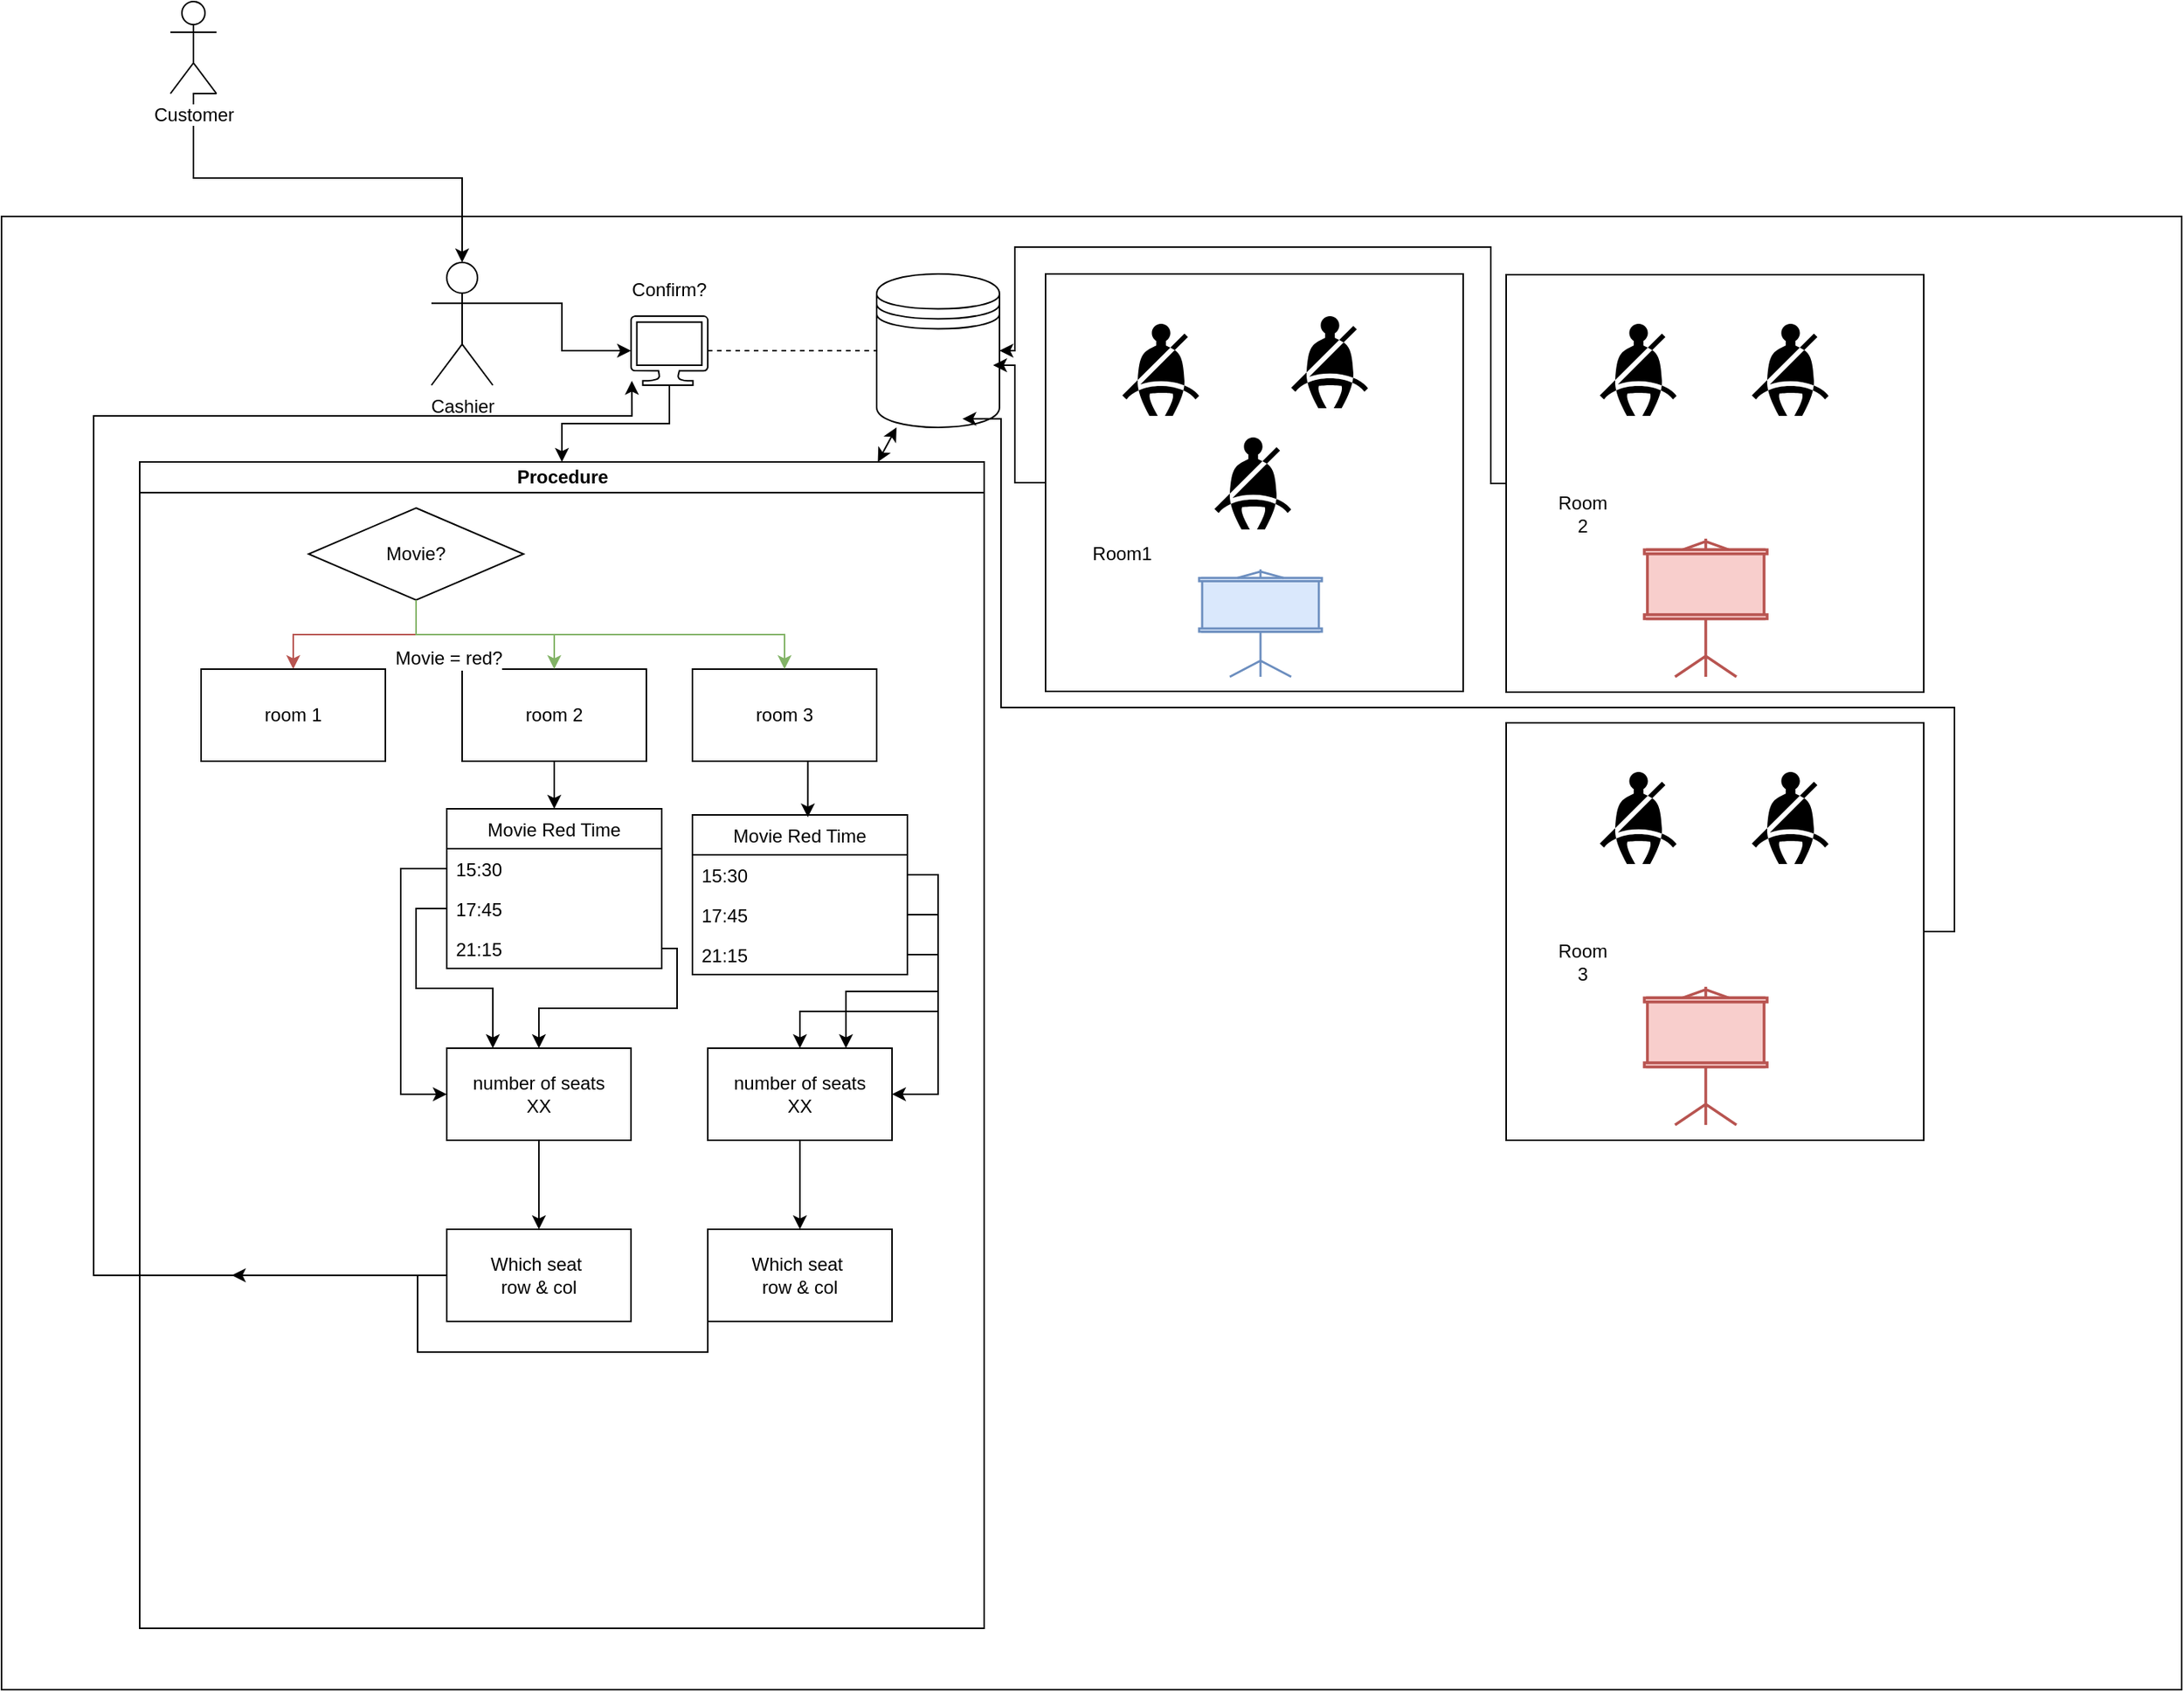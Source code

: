 <mxfile version="11.3.0" type="device" pages="1"><diagram name="Page-1" id="e7e014a7-5840-1c2e-5031-d8a46d1fe8dd"><mxGraphModel dx="1955" dy="1014" grid="1" gridSize="10" guides="1" tooltips="1" connect="1" arrows="1" fold="1" page="1" pageScale="1" pageWidth="1169" pageHeight="826" background="#ffffff" math="0" shadow="0"><root><mxCell id="0"/><mxCell id="1" parent="0"/><mxCell id="toyotu7tTXHglR9J0_E8-44" value="" style="rounded=0;whiteSpace=wrap;html=1;" parent="1" vertex="1"><mxGeometry x="40" y="200" width="1420" height="960" as="geometry"/></mxCell><mxCell id="toyotu7tTXHglR9J0_E8-49" style="edgeStyle=orthogonalEdgeStyle;rounded=0;orthogonalLoop=1;jettySize=auto;html=1;exitX=1;exitY=0.333;exitDx=0;exitDy=0;exitPerimeter=0;entryX=0;entryY=0.5;entryDx=0;entryDy=0;entryPerimeter=0;" parent="1" source="toyotu7tTXHglR9J0_E8-41" target="toyotu7tTXHglR9J0_E8-46" edge="1"><mxGeometry relative="1" as="geometry"/></mxCell><mxCell id="toyotu7tTXHglR9J0_E8-41" value="Cashier" style="shape=umlActor;verticalLabelPosition=bottom;labelBackgroundColor=#ffffff;verticalAlign=top;html=1;" parent="1" vertex="1"><mxGeometry x="320" y="230" width="40" height="80" as="geometry"/></mxCell><mxCell id="toyotu7tTXHglR9J0_E8-76" style="edgeStyle=orthogonalEdgeStyle;rounded=0;orthogonalLoop=1;jettySize=auto;html=1;exitX=0.5;exitY=1;exitDx=0;exitDy=0;exitPerimeter=0;" parent="1" source="toyotu7tTXHglR9J0_E8-46" target="toyotu7tTXHglR9J0_E8-73" edge="1"><mxGeometry relative="1" as="geometry"/></mxCell><mxCell id="toyotu7tTXHglR9J0_E8-46" value="" style="verticalLabelPosition=bottom;html=1;verticalAlign=top;align=center;shape=mxgraph.azure.computer;pointerEvents=1;" parent="1" vertex="1"><mxGeometry x="450" y="265" width="50" height="45" as="geometry"/></mxCell><mxCell id="toyotu7tTXHglR9J0_E8-51" value="" style="shape=datastore;whiteSpace=wrap;html=1;" parent="1" vertex="1"><mxGeometry x="610" y="237.5" width="80" height="100" as="geometry"/></mxCell><mxCell id="toyotu7tTXHglR9J0_E8-52" value="" style="endArrow=none;dashed=1;html=1;exitX=1;exitY=0.5;exitDx=0;exitDy=0;exitPerimeter=0;entryX=0;entryY=0.5;entryDx=0;entryDy=0;" parent="1" source="toyotu7tTXHglR9J0_E8-46" target="toyotu7tTXHglR9J0_E8-51" edge="1"><mxGeometry width="50" height="50" relative="1" as="geometry"><mxPoint x="490" y="180" as="sourcePoint"/><mxPoint x="540" y="130" as="targetPoint"/></mxGeometry></mxCell><mxCell id="toyotu7tTXHglR9J0_E8-57" style="edgeStyle=orthogonalEdgeStyle;rounded=0;orthogonalLoop=1;jettySize=auto;html=1;exitX=0;exitY=0.5;exitDx=0;exitDy=0;entryX=0.948;entryY=0.595;entryDx=0;entryDy=0;entryPerimeter=0;" parent="1" source="toyotu7tTXHglR9J0_E8-54" target="toyotu7tTXHglR9J0_E8-51" edge="1"><mxGeometry relative="1" as="geometry"/></mxCell><mxCell id="toyotu7tTXHglR9J0_E8-54" value="" style="whiteSpace=wrap;html=1;aspect=fixed;" parent="1" vertex="1"><mxGeometry x="720" y="237.5" width="272" height="272" as="geometry"/></mxCell><mxCell id="toyotu7tTXHglR9J0_E8-56" style="edgeStyle=orthogonalEdgeStyle;rounded=0;orthogonalLoop=1;jettySize=auto;html=1;exitX=0;exitY=0.5;exitDx=0;exitDy=0;entryX=1;entryY=0.5;entryDx=0;entryDy=0;" parent="1" source="toyotu7tTXHglR9J0_E8-55" target="toyotu7tTXHglR9J0_E8-51" edge="1"><mxGeometry relative="1" as="geometry"><Array as="points"><mxPoint x="1010" y="374"/><mxPoint x="1010" y="220"/><mxPoint x="700" y="220"/><mxPoint x="700" y="288"/></Array></mxGeometry></mxCell><mxCell id="toyotu7tTXHglR9J0_E8-55" value="" style="whiteSpace=wrap;html=1;aspect=fixed;" parent="1" vertex="1"><mxGeometry x="1020" y="238" width="272" height="272" as="geometry"/></mxCell><mxCell id="toyotu7tTXHglR9J0_E8-58" value="" style="shape=mxgraph.signs.transportation.seat_belt;html=1;fillColor=#000000;strokeColor=none;verticalLabelPosition=bottom;verticalAlign=top;align=center;" parent="1" vertex="1"><mxGeometry x="880" y="265" width="50" height="60" as="geometry"/></mxCell><mxCell id="toyotu7tTXHglR9J0_E8-59" value="" style="shape=mxgraph.signs.transportation.seat_belt;html=1;fillColor=#000000;strokeColor=none;verticalLabelPosition=bottom;verticalAlign=top;align=center;" parent="1" vertex="1"><mxGeometry x="1180" y="270" width="50" height="60" as="geometry"/></mxCell><mxCell id="toyotu7tTXHglR9J0_E8-61" value="" style="verticalAlign=top;verticalLabelPosition=bottom;labelPosition=center;align=center;html=1;outlineConnect=0;fillColor=#dae8fc;strokeColor=#6c8ebf;gradientDirection=north;strokeWidth=2;shape=mxgraph.networks.video_projector_screen;" parent="1" vertex="1"><mxGeometry x="820" y="430" width="80" height="70" as="geometry"/></mxCell><mxCell id="toyotu7tTXHglR9J0_E8-62" value="" style="shape=mxgraph.signs.transportation.seat_belt;html=1;fillColor=#000000;strokeColor=none;verticalLabelPosition=bottom;verticalAlign=top;align=center;" parent="1" vertex="1"><mxGeometry x="1081" y="270" width="50" height="60" as="geometry"/></mxCell><mxCell id="toyotu7tTXHglR9J0_E8-63" value="" style="verticalAlign=top;verticalLabelPosition=bottom;labelPosition=center;align=center;html=1;outlineConnect=0;fillColor=#f8cecc;strokeColor=#b85450;gradientDirection=north;strokeWidth=2;shape=mxgraph.networks.video_projector_screen;" parent="1" vertex="1"><mxGeometry x="1110" y="410" width="80" height="90" as="geometry"/></mxCell><mxCell id="toyotu7tTXHglR9J0_E8-64" value="" style="shape=mxgraph.signs.transportation.seat_belt;html=1;fillColor=#000000;strokeColor=none;verticalLabelPosition=bottom;verticalAlign=top;align=center;" parent="1" vertex="1"><mxGeometry x="770" y="270" width="50" height="60" as="geometry"/></mxCell><mxCell id="toyotu7tTXHglR9J0_E8-65" value="" style="shape=mxgraph.signs.transportation.seat_belt;html=1;fillColor=#000000;strokeColor=none;verticalLabelPosition=bottom;verticalAlign=top;align=center;" parent="1" vertex="1"><mxGeometry x="830" y="344" width="50" height="60" as="geometry"/></mxCell><mxCell id="toyotu7tTXHglR9J0_E8-73" value="Procedure" style="swimlane;html=1;startSize=20;horizontal=1;containerType=tree;" parent="1" vertex="1"><mxGeometry x="130" y="360" width="550" height="760" as="geometry"><mxRectangle x="310" y="360" width="90" height="20" as="alternateBounds"/></mxGeometry></mxCell><mxCell id="toyotu7tTXHglR9J0_E8-105" style="edgeStyle=orthogonalEdgeStyle;rounded=0;orthogonalLoop=1;jettySize=auto;html=1;exitX=0.5;exitY=1;exitDx=0;exitDy=0;fillColor=#f8cecc;strokeColor=#b85450;" parent="toyotu7tTXHglR9J0_E8-73" source="toyotu7tTXHglR9J0_E8-81" target="toyotu7tTXHglR9J0_E8-83" edge="1"><mxGeometry relative="1" as="geometry"/></mxCell><mxCell id="toyotu7tTXHglR9J0_E8-81" value="Movie?" style="rhombus;whiteSpace=wrap;html=1;" parent="toyotu7tTXHglR9J0_E8-73" vertex="1"><mxGeometry x="110" y="30" width="140" height="60" as="geometry"/></mxCell><mxCell id="toyotu7tTXHglR9J0_E8-83" value="room 1" style="rounded=0;whiteSpace=wrap;html=1;" parent="toyotu7tTXHglR9J0_E8-73" vertex="1"><mxGeometry x="40" y="135" width="120" height="60" as="geometry"/></mxCell><mxCell id="toyotu7tTXHglR9J0_E8-128" value="Movie Red Time" style="swimlane;fontStyle=0;childLayout=stackLayout;horizontal=1;startSize=26;fillColor=none;horizontalStack=0;resizeParent=1;resizeParentMax=0;resizeLast=0;collapsible=1;marginBottom=0;" parent="toyotu7tTXHglR9J0_E8-73" vertex="1"><mxGeometry x="200" y="226" width="140" height="104" as="geometry"/></mxCell><mxCell id="toyotu7tTXHglR9J0_E8-129" value="15:30" style="text;strokeColor=none;fillColor=none;align=left;verticalAlign=top;spacingLeft=4;spacingRight=4;overflow=hidden;rotatable=0;points=[[0,0.5],[1,0.5]];portConstraint=eastwest;" parent="toyotu7tTXHglR9J0_E8-128" vertex="1"><mxGeometry y="26" width="140" height="26" as="geometry"/></mxCell><mxCell id="toyotu7tTXHglR9J0_E8-130" value="17:45" style="text;strokeColor=none;fillColor=none;align=left;verticalAlign=top;spacingLeft=4;spacingRight=4;overflow=hidden;rotatable=0;points=[[0,0.5],[1,0.5]];portConstraint=eastwest;" parent="toyotu7tTXHglR9J0_E8-128" vertex="1"><mxGeometry y="52" width="140" height="26" as="geometry"/></mxCell><mxCell id="toyotu7tTXHglR9J0_E8-131" value="21:15" style="text;strokeColor=none;fillColor=none;align=left;verticalAlign=top;spacingLeft=4;spacingRight=4;overflow=hidden;rotatable=0;points=[[0,0.5],[1,0.5]];portConstraint=eastwest;" parent="toyotu7tTXHglR9J0_E8-128" vertex="1"><mxGeometry y="78" width="140" height="26" as="geometry"/></mxCell><mxCell id="toyotu7tTXHglR9J0_E8-153" style="edgeStyle=orthogonalEdgeStyle;rounded=0;orthogonalLoop=1;jettySize=auto;html=1;exitX=0.5;exitY=1;exitDx=0;exitDy=0;entryX=0.5;entryY=0;entryDx=0;entryDy=0;" parent="toyotu7tTXHglR9J0_E8-73" source="toyotu7tTXHglR9J0_E8-142" target="toyotu7tTXHglR9J0_E8-150" edge="1"><mxGeometry relative="1" as="geometry"/></mxCell><mxCell id="toyotu7tTXHglR9J0_E8-142" value="number of seats&lt;br&gt;XX" style="rounded=0;whiteSpace=wrap;html=1;" parent="toyotu7tTXHglR9J0_E8-73" vertex="1"><mxGeometry x="200" y="382" width="120" height="60" as="geometry"/></mxCell><mxCell id="toyotu7tTXHglR9J0_E8-144" style="edgeStyle=orthogonalEdgeStyle;rounded=0;orthogonalLoop=1;jettySize=auto;html=1;exitX=1;exitY=0.5;exitDx=0;exitDy=0;" parent="toyotu7tTXHglR9J0_E8-73" source="toyotu7tTXHglR9J0_E8-131" target="toyotu7tTXHglR9J0_E8-142" edge="1"><mxGeometry relative="1" as="geometry"><Array as="points"><mxPoint x="350" y="317"/><mxPoint x="350" y="356"/><mxPoint x="260" y="356"/></Array></mxGeometry></mxCell><mxCell id="toyotu7tTXHglR9J0_E8-146" style="edgeStyle=orthogonalEdgeStyle;rounded=0;orthogonalLoop=1;jettySize=auto;html=1;exitX=0;exitY=0.5;exitDx=0;exitDy=0;entryX=0.25;entryY=0;entryDx=0;entryDy=0;" parent="toyotu7tTXHglR9J0_E8-73" source="toyotu7tTXHglR9J0_E8-130" target="toyotu7tTXHglR9J0_E8-142" edge="1"><mxGeometry relative="1" as="geometry"/></mxCell><mxCell id="toyotu7tTXHglR9J0_E8-147" style="edgeStyle=orthogonalEdgeStyle;rounded=0;orthogonalLoop=1;jettySize=auto;html=1;exitX=0;exitY=0.5;exitDx=0;exitDy=0;entryX=0;entryY=0.5;entryDx=0;entryDy=0;" parent="toyotu7tTXHglR9J0_E8-73" source="toyotu7tTXHglR9J0_E8-129" target="toyotu7tTXHglR9J0_E8-142" edge="1"><mxGeometry relative="1" as="geometry"><Array as="points"><mxPoint x="170" y="265"/><mxPoint x="170" y="412"/></Array></mxGeometry></mxCell><mxCell id="toyotu7tTXHglR9J0_E8-150" value="Which seat&amp;nbsp;&lt;br&gt;row &amp;amp; col" style="rounded=0;whiteSpace=wrap;html=1;" parent="toyotu7tTXHglR9J0_E8-73" vertex="1"><mxGeometry x="200" y="500" width="120" height="60" as="geometry"/></mxCell><mxCell id="toyotu7tTXHglR9J0_E8-74" value="" style="endArrow=classic;startArrow=classic;html=1;" parent="1" source="toyotu7tTXHglR9J0_E8-73" target="toyotu7tTXHglR9J0_E8-51" edge="1"><mxGeometry width="50" height="50" relative="1" as="geometry"><mxPoint x="510" y="350" as="sourcePoint"/><mxPoint x="560" y="300" as="targetPoint"/></mxGeometry></mxCell><mxCell id="toyotu7tTXHglR9J0_E8-141" style="edgeStyle=orthogonalEdgeStyle;rounded=0;orthogonalLoop=1;jettySize=auto;html=1;exitX=0.5;exitY=1;exitDx=0;exitDy=0;entryX=0.5;entryY=0;entryDx=0;entryDy=0;" parent="1" source="toyotu7tTXHglR9J0_E8-87" target="toyotu7tTXHglR9J0_E8-128" edge="1"><mxGeometry relative="1" as="geometry"/></mxCell><mxCell id="toyotu7tTXHglR9J0_E8-87" value="room 2" style="rounded=0;whiteSpace=wrap;html=1;" parent="1" vertex="1"><mxGeometry x="340" y="495" width="120" height="60" as="geometry"/></mxCell><mxCell id="toyotu7tTXHglR9J0_E8-88" value="Room1" style="text;html=1;strokeColor=none;fillColor=none;align=center;verticalAlign=middle;whiteSpace=wrap;rounded=0;" parent="1" vertex="1"><mxGeometry x="750" y="410" width="40" height="20" as="geometry"/></mxCell><mxCell id="toyotu7tTXHglR9J0_E8-89" value="Room 2" style="text;html=1;strokeColor=none;fillColor=none;align=center;verticalAlign=middle;whiteSpace=wrap;rounded=0;" parent="1" vertex="1"><mxGeometry x="1050" y="384" width="40" height="20" as="geometry"/></mxCell><mxCell id="toyotu7tTXHglR9J0_E8-95" style="edgeStyle=orthogonalEdgeStyle;rounded=0;orthogonalLoop=1;jettySize=auto;html=1;exitX=1;exitY=0.5;exitDx=0;exitDy=0;entryX=0.698;entryY=0.944;entryDx=0;entryDy=0;entryPerimeter=0;" parent="1" source="toyotu7tTXHglR9J0_E8-90" target="toyotu7tTXHglR9J0_E8-51" edge="1"><mxGeometry relative="1" as="geometry"><Array as="points"><mxPoint x="1312" y="666"/><mxPoint x="1312" y="520"/><mxPoint x="691" y="520"/><mxPoint x="691" y="332"/></Array></mxGeometry></mxCell><mxCell id="toyotu7tTXHglR9J0_E8-90" value="" style="whiteSpace=wrap;html=1;aspect=fixed;" parent="1" vertex="1"><mxGeometry x="1020" y="530" width="272" height="272" as="geometry"/></mxCell><mxCell id="toyotu7tTXHglR9J0_E8-91" value="" style="shape=mxgraph.signs.transportation.seat_belt;html=1;fillColor=#000000;strokeColor=none;verticalLabelPosition=bottom;verticalAlign=top;align=center;" parent="1" vertex="1"><mxGeometry x="1180" y="562" width="50" height="60" as="geometry"/></mxCell><mxCell id="toyotu7tTXHglR9J0_E8-92" value="" style="shape=mxgraph.signs.transportation.seat_belt;html=1;fillColor=#000000;strokeColor=none;verticalLabelPosition=bottom;verticalAlign=top;align=center;" parent="1" vertex="1"><mxGeometry x="1081" y="562" width="50" height="60" as="geometry"/></mxCell><mxCell id="toyotu7tTXHglR9J0_E8-93" value="" style="verticalAlign=top;verticalLabelPosition=bottom;labelPosition=center;align=center;html=1;outlineConnect=0;fillColor=#f8cecc;strokeColor=#b85450;gradientDirection=north;strokeWidth=2;shape=mxgraph.networks.video_projector_screen;" parent="1" vertex="1"><mxGeometry x="1110" y="702" width="80" height="90" as="geometry"/></mxCell><mxCell id="toyotu7tTXHglR9J0_E8-94" value="Room 3" style="text;html=1;strokeColor=none;fillColor=none;align=center;verticalAlign=middle;whiteSpace=wrap;rounded=0;" parent="1" vertex="1"><mxGeometry x="1050" y="676" width="40" height="20" as="geometry"/></mxCell><mxCell id="toyotu7tTXHglR9J0_E8-140" style="edgeStyle=orthogonalEdgeStyle;rounded=0;orthogonalLoop=1;jettySize=auto;html=1;exitX=0.5;exitY=1;exitDx=0;exitDy=0;entryX=0.537;entryY=0.015;entryDx=0;entryDy=0;entryPerimeter=0;" parent="1" source="toyotu7tTXHglR9J0_E8-96" target="toyotu7tTXHglR9J0_E8-136" edge="1"><mxGeometry relative="1" as="geometry"/></mxCell><mxCell id="toyotu7tTXHglR9J0_E8-96" value="room 3" style="rounded=0;whiteSpace=wrap;html=1;" parent="1" vertex="1"><mxGeometry x="490" y="495" width="120" height="60" as="geometry"/></mxCell><mxCell id="toyotu7tTXHglR9J0_E8-103" style="edgeStyle=orthogonalEdgeStyle;rounded=0;orthogonalLoop=1;jettySize=auto;html=1;exitX=0.5;exitY=1;exitDx=0;exitDy=0;fillColor=#d5e8d4;strokeColor=#82b366;" parent="1" source="toyotu7tTXHglR9J0_E8-81" target="toyotu7tTXHglR9J0_E8-87" edge="1"><mxGeometry relative="1" as="geometry"/></mxCell><mxCell id="toyotu7tTXHglR9J0_E8-106" style="edgeStyle=orthogonalEdgeStyle;rounded=0;orthogonalLoop=1;jettySize=auto;html=1;exitX=0.5;exitY=1;exitDx=0;exitDy=0;entryX=0.5;entryY=0;entryDx=0;entryDy=0;fillColor=#d5e8d4;strokeColor=#82b366;" parent="1" source="toyotu7tTXHglR9J0_E8-81" target="toyotu7tTXHglR9J0_E8-96" edge="1"><mxGeometry relative="1" as="geometry"/></mxCell><mxCell id="toyotu7tTXHglR9J0_E8-108" value="Movie = red?" style="text;html=1;align=center;verticalAlign=middle;resizable=0;points=[];labelBackgroundColor=#ffffff;" parent="toyotu7tTXHglR9J0_E8-106" vertex="1" connectable="0"><mxGeometry x="-0.844" y="11" relative="1" as="geometry"><mxPoint x="10" y="16" as="offset"/></mxGeometry></mxCell><mxCell id="toyotu7tTXHglR9J0_E8-136" value="Movie Red Time" style="swimlane;fontStyle=0;childLayout=stackLayout;horizontal=1;startSize=26;fillColor=none;horizontalStack=0;resizeParent=1;resizeParentMax=0;resizeLast=0;collapsible=1;marginBottom=0;" parent="1" vertex="1"><mxGeometry x="490" y="590" width="140" height="104" as="geometry"/></mxCell><mxCell id="toyotu7tTXHglR9J0_E8-137" value="15:30" style="text;strokeColor=none;fillColor=none;align=left;verticalAlign=top;spacingLeft=4;spacingRight=4;overflow=hidden;rotatable=0;points=[[0,0.5],[1,0.5]];portConstraint=eastwest;" parent="toyotu7tTXHglR9J0_E8-136" vertex="1"><mxGeometry y="26" width="140" height="26" as="geometry"/></mxCell><mxCell id="toyotu7tTXHglR9J0_E8-138" value="17:45" style="text;strokeColor=none;fillColor=none;align=left;verticalAlign=top;spacingLeft=4;spacingRight=4;overflow=hidden;rotatable=0;points=[[0,0.5],[1,0.5]];portConstraint=eastwest;" parent="toyotu7tTXHglR9J0_E8-136" vertex="1"><mxGeometry y="52" width="140" height="26" as="geometry"/></mxCell><mxCell id="toyotu7tTXHglR9J0_E8-139" value="21:15" style="text;strokeColor=none;fillColor=none;align=left;verticalAlign=top;spacingLeft=4;spacingRight=4;overflow=hidden;rotatable=0;points=[[0,0.5],[1,0.5]];portConstraint=eastwest;" parent="toyotu7tTXHglR9J0_E8-136" vertex="1"><mxGeometry y="78" width="140" height="26" as="geometry"/></mxCell><mxCell id="toyotu7tTXHglR9J0_E8-152" style="edgeStyle=orthogonalEdgeStyle;rounded=0;orthogonalLoop=1;jettySize=auto;html=1;exitX=0.5;exitY=1;exitDx=0;exitDy=0;" parent="1" source="toyotu7tTXHglR9J0_E8-143" target="toyotu7tTXHglR9J0_E8-151" edge="1"><mxGeometry relative="1" as="geometry"/></mxCell><mxCell id="toyotu7tTXHglR9J0_E8-143" value="number of seats&lt;br&gt;XX" style="rounded=0;whiteSpace=wrap;html=1;" parent="1" vertex="1"><mxGeometry x="500" y="742" width="120" height="60" as="geometry"/></mxCell><mxCell id="toyotu7tTXHglR9J0_E8-145" style="edgeStyle=orthogonalEdgeStyle;rounded=0;orthogonalLoop=1;jettySize=auto;html=1;exitX=1;exitY=0.5;exitDx=0;exitDy=0;" parent="1" source="toyotu7tTXHglR9J0_E8-139" target="toyotu7tTXHglR9J0_E8-143" edge="1"><mxGeometry relative="1" as="geometry"/></mxCell><mxCell id="toyotu7tTXHglR9J0_E8-148" style="edgeStyle=orthogonalEdgeStyle;rounded=0;orthogonalLoop=1;jettySize=auto;html=1;exitX=1;exitY=0.5;exitDx=0;exitDy=0;entryX=0.75;entryY=0;entryDx=0;entryDy=0;" parent="1" source="toyotu7tTXHglR9J0_E8-138" target="toyotu7tTXHglR9J0_E8-143" edge="1"><mxGeometry relative="1" as="geometry"/></mxCell><mxCell id="toyotu7tTXHglR9J0_E8-149" style="edgeStyle=orthogonalEdgeStyle;rounded=0;orthogonalLoop=1;jettySize=auto;html=1;exitX=1;exitY=0.5;exitDx=0;exitDy=0;entryX=1;entryY=0.5;entryDx=0;entryDy=0;" parent="1" source="toyotu7tTXHglR9J0_E8-137" target="toyotu7tTXHglR9J0_E8-143" edge="1"><mxGeometry relative="1" as="geometry"/></mxCell><mxCell id="toyotu7tTXHglR9J0_E8-156" style="edgeStyle=orthogonalEdgeStyle;rounded=0;orthogonalLoop=1;jettySize=auto;html=1;exitX=0;exitY=1;exitDx=0;exitDy=0;" parent="1" source="toyotu7tTXHglR9J0_E8-151" edge="1"><mxGeometry relative="1" as="geometry"><mxPoint x="190" y="890" as="targetPoint"/><Array as="points"><mxPoint x="500" y="940"/><mxPoint x="311" y="940"/><mxPoint x="311" y="890"/></Array></mxGeometry></mxCell><mxCell id="toyotu7tTXHglR9J0_E8-151" value="Which seat&amp;nbsp;&lt;br&gt;row &amp;amp; col" style="rounded=0;whiteSpace=wrap;html=1;" parent="1" vertex="1"><mxGeometry x="500" y="860" width="120" height="60" as="geometry"/></mxCell><mxCell id="toyotu7tTXHglR9J0_E8-155" style="edgeStyle=orthogonalEdgeStyle;rounded=0;orthogonalLoop=1;jettySize=auto;html=1;exitX=0;exitY=0.5;exitDx=0;exitDy=0;entryX=0.011;entryY=0.937;entryDx=0;entryDy=0;entryPerimeter=0;" parent="1" source="toyotu7tTXHglR9J0_E8-150" target="toyotu7tTXHglR9J0_E8-46" edge="1"><mxGeometry relative="1" as="geometry"><Array as="points"><mxPoint x="100" y="890"/><mxPoint x="100" y="330"/><mxPoint x="451" y="330"/></Array></mxGeometry></mxCell><mxCell id="toyotu7tTXHglR9J0_E8-158" value="Confirm?" style="text;html=1;strokeColor=none;fillColor=none;align=center;verticalAlign=middle;whiteSpace=wrap;rounded=0;" parent="1" vertex="1"><mxGeometry x="455" y="238" width="40" height="20" as="geometry"/></mxCell><mxCell id="toyotu7tTXHglR9J0_E8-160" style="edgeStyle=orthogonalEdgeStyle;rounded=0;orthogonalLoop=1;jettySize=auto;html=1;exitX=1;exitY=1;exitDx=0;exitDy=0;exitPerimeter=0;" parent="1" source="toyotu7tTXHglR9J0_E8-159" target="toyotu7tTXHglR9J0_E8-41" edge="1"><mxGeometry relative="1" as="geometry"><Array as="points"><mxPoint x="165" y="120"/><mxPoint x="165" y="175"/><mxPoint x="340" y="175"/></Array></mxGeometry></mxCell><mxCell id="toyotu7tTXHglR9J0_E8-159" value="Customer" style="shape=umlActor;verticalLabelPosition=bottom;labelBackgroundColor=#ffffff;verticalAlign=top;html=1;" parent="1" vertex="1"><mxGeometry x="150" y="60" width="30" height="60" as="geometry"/></mxCell></root></mxGraphModel></diagram></mxfile>
